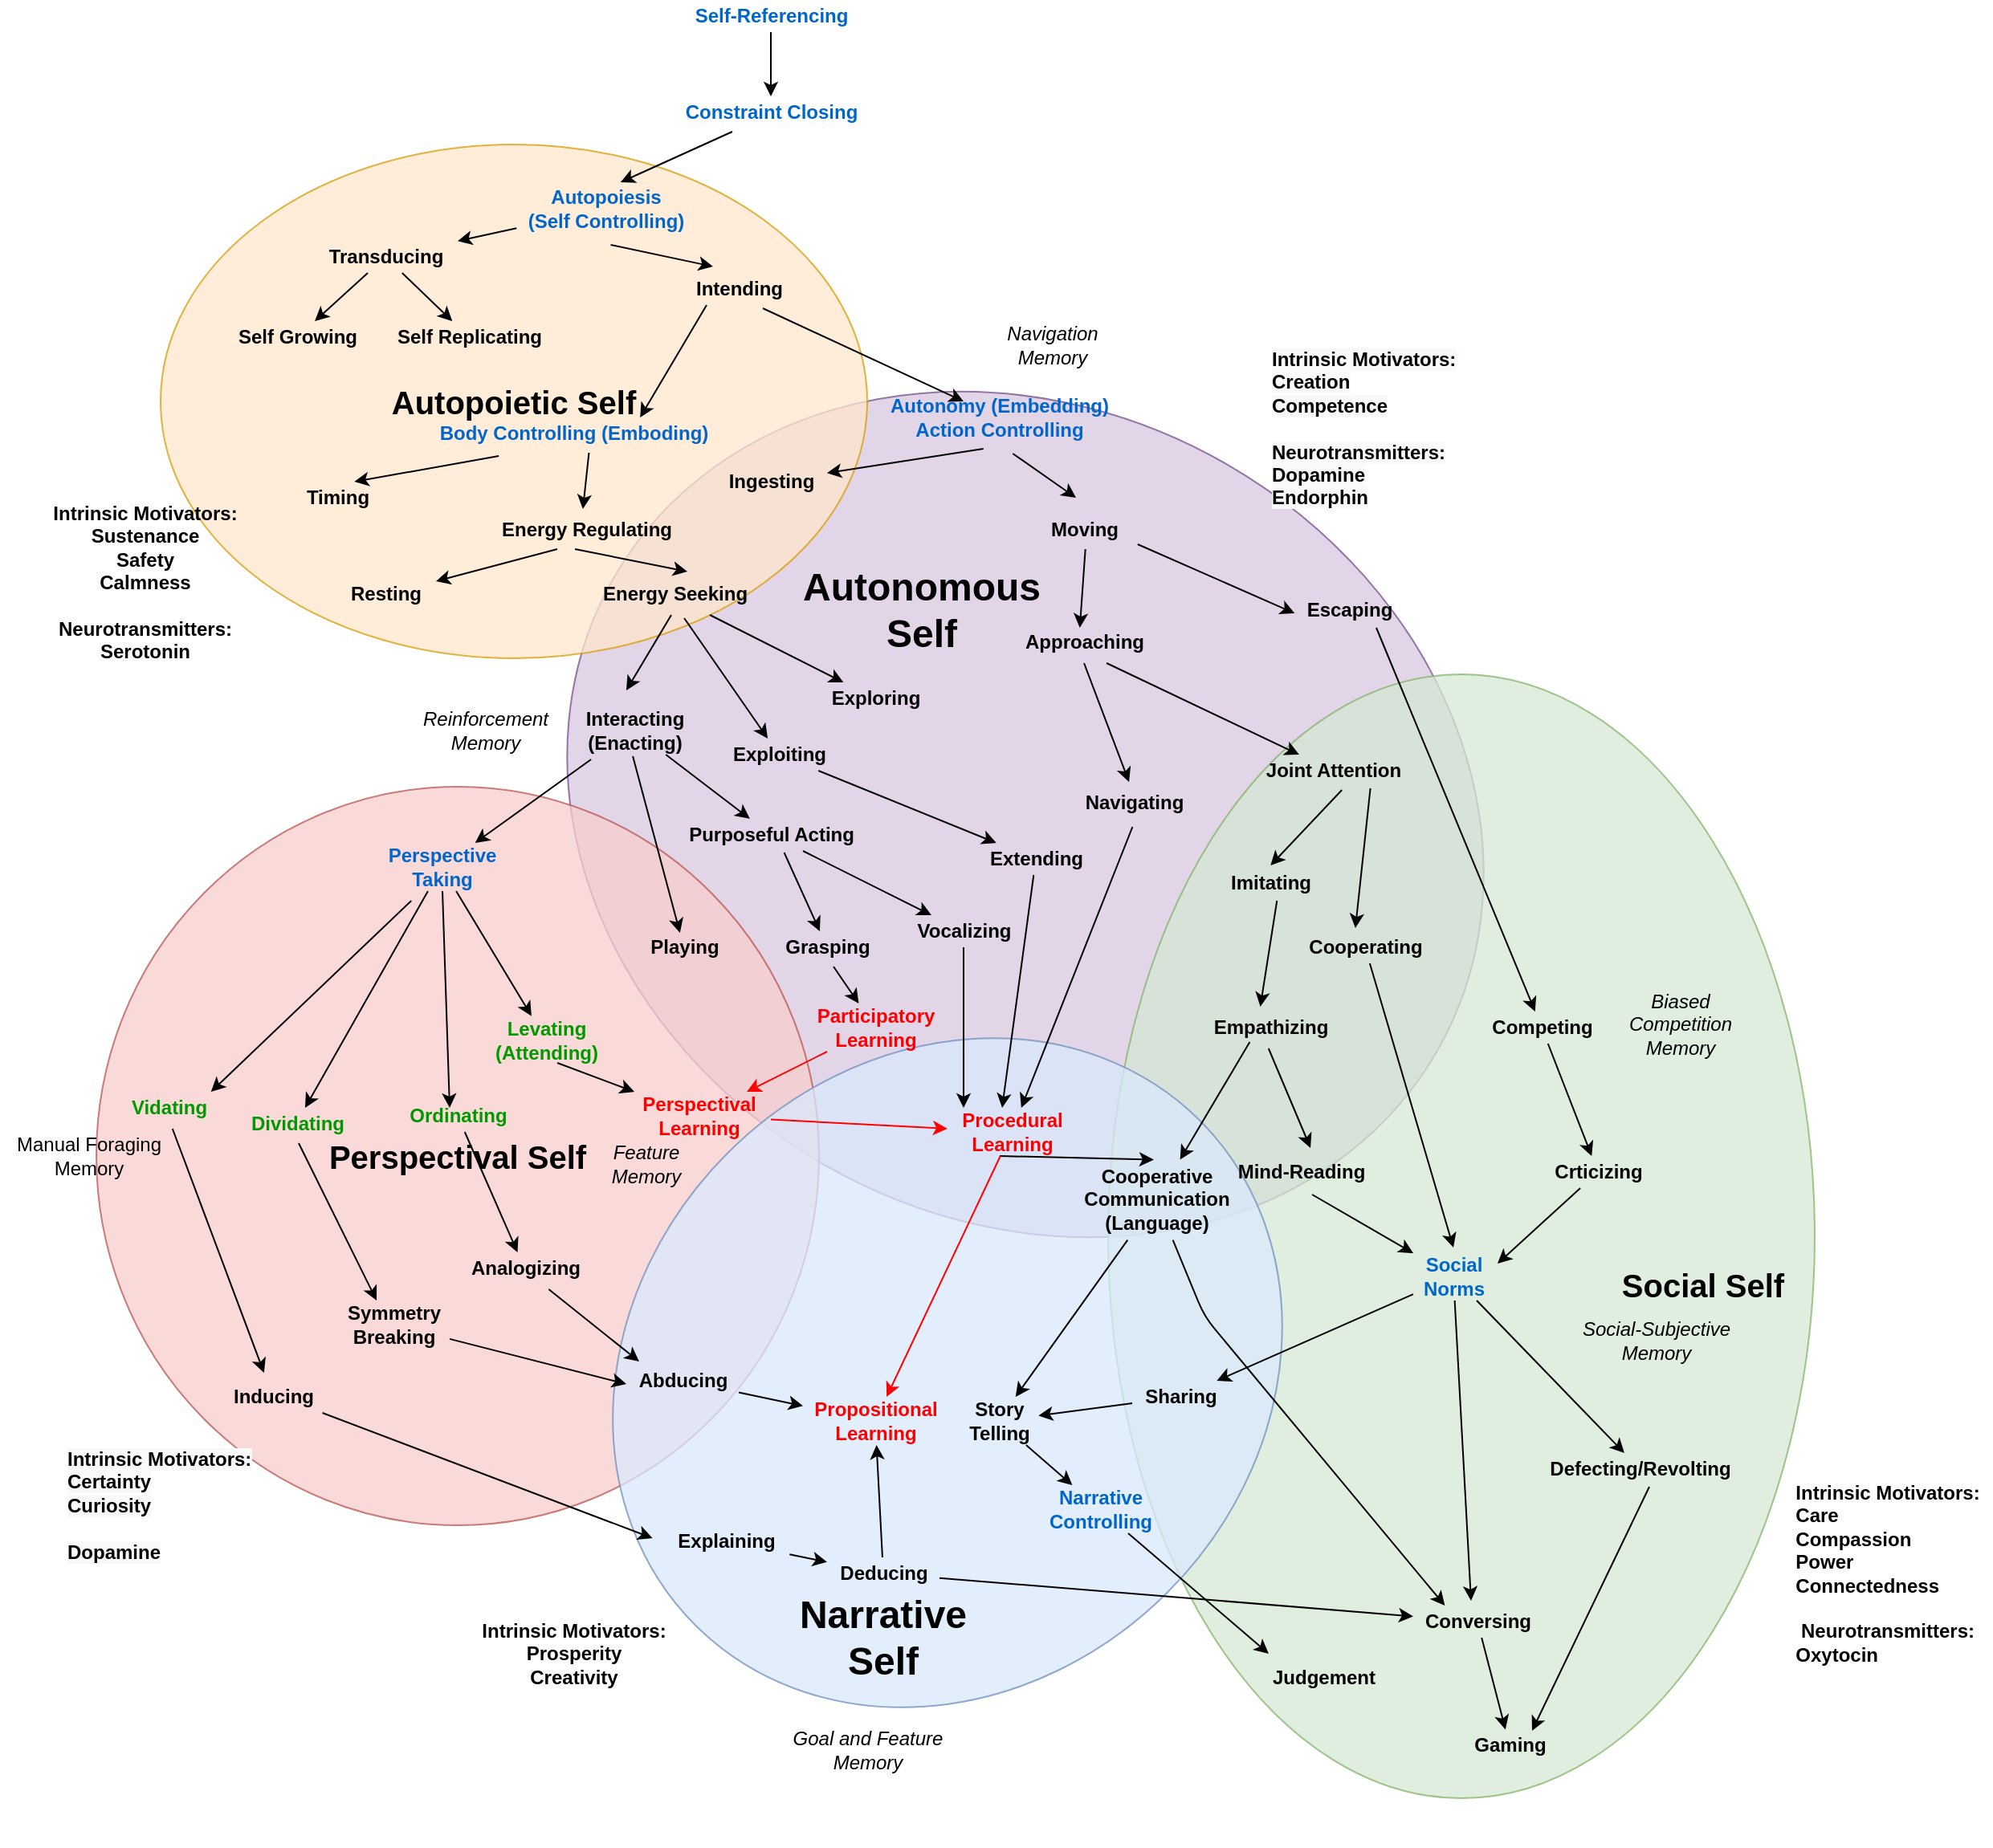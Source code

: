 <mxfile version="14.8.5" type="github">
  <diagram id="261lAa1EZaPhHnJhHldy" name="Page-1">
    <mxGraphModel dx="2273" dy="890" grid="1" gridSize="10" guides="1" tooltips="1" connect="1" arrows="1" fold="1" page="1" pageScale="1" pageWidth="850" pageHeight="1100" math="0" shadow="0">
      <root>
        <mxCell id="0" />
        <mxCell id="1" parent="0" />
        <mxCell id="-oYrf_uy26-qNpr954tw-61" value="" style="ellipse;whiteSpace=wrap;html=1;rotation=30;fillColor=#e1d5e7;strokeColor=#9673a6;" parent="1" vertex="1">
          <mxGeometry x="252.82" y="265.68" width="591.38" height="503.19" as="geometry" />
        </mxCell>
        <mxCell id="-oYrf_uy26-qNpr954tw-57" value="" style="ellipse;whiteSpace=wrap;html=1;fillColor=#d5e8d4;strokeColor=#82b366;direction=south;opacity=75;" parent="1" vertex="1">
          <mxGeometry x="600" y="430" width="440" height="700" as="geometry" />
        </mxCell>
        <mxCell id="-oYrf_uy26-qNpr954tw-51" value="&lt;b style=&quot;font-size: 20px&quot;&gt;Perspectival Self&lt;/b&gt;" style="ellipse;whiteSpace=wrap;html=1;fillColor=#f8cecc;strokeColor=#b85450;opacity=75;" parent="1" vertex="1">
          <mxGeometry x="-30" y="500" width="450" height="460" as="geometry" />
        </mxCell>
        <mxCell id="-oYrf_uy26-qNpr954tw-55" value="" style="ellipse;whiteSpace=wrap;html=1;rotation=45;fillColor=#dae8fc;strokeColor=#6c8ebf;opacity=75;" parent="1" vertex="1">
          <mxGeometry x="306.4" y="642.81" width="387.18" height="444.39" as="geometry" />
        </mxCell>
        <mxCell id="-oYrf_uy26-qNpr954tw-50" value="&lt;span style=&quot;font-size: 20px&quot;&gt;&lt;b&gt;Autopoietic Self&lt;/b&gt;&lt;/span&gt;" style="ellipse;whiteSpace=wrap;html=1;fillColor=#ffe6cc;strokeColor=#d79b00;opacity=75;" parent="1" vertex="1">
          <mxGeometry x="10" y="100" width="440" height="320" as="geometry" />
        </mxCell>
        <mxCell id="-oYrf_uy26-qNpr954tw-1" value="Constraint Closing" style="text;html=1;align=center;verticalAlign=middle;resizable=0;points=[];autosize=1;fontStyle=1;fontColor=#0066CC;" parent="1" vertex="1">
          <mxGeometry x="330" y="70" width="120" height="20" as="geometry" />
        </mxCell>
        <mxCell id="-oYrf_uy26-qNpr954tw-2" value="Autopoiesis&lt;br&gt;(Self Controlling)" style="text;html=1;align=center;verticalAlign=middle;resizable=0;points=[];autosize=1;fontStyle=1;fontColor=#0066CC;" parent="1" vertex="1">
          <mxGeometry x="231.65" y="125" width="110" height="30" as="geometry" />
        </mxCell>
        <mxCell id="-oYrf_uy26-qNpr954tw-3" value="Self Replicating" style="text;html=1;align=center;verticalAlign=middle;resizable=0;points=[];autosize=1;fontStyle=1" parent="1" vertex="1">
          <mxGeometry x="147.03" y="210" width="110" height="20" as="geometry" />
        </mxCell>
        <mxCell id="-oYrf_uy26-qNpr954tw-4" value="Self Growing" style="text;html=1;align=center;verticalAlign=middle;resizable=0;points=[];autosize=1;fontStyle=1" parent="1" vertex="1">
          <mxGeometry x="50" y="210" width="90" height="20" as="geometry" />
        </mxCell>
        <mxCell id="-oYrf_uy26-qNpr954tw-5" value="Intending" style="text;html=1;align=center;verticalAlign=middle;resizable=0;points=[];autosize=1;fontStyle=1" parent="1" vertex="1">
          <mxGeometry x="335" y="180" width="70" height="20" as="geometry" />
        </mxCell>
        <mxCell id="-oYrf_uy26-qNpr954tw-6" value="Body Controlling (Emboding)" style="text;html=1;align=center;verticalAlign=middle;resizable=0;points=[];autosize=1;fontStyle=1;fontColor=#0066CC;" parent="1" vertex="1">
          <mxGeometry x="176.65" y="270" width="180" height="20" as="geometry" />
        </mxCell>
        <mxCell id="-oYrf_uy26-qNpr954tw-7" value="Autonomy (Embedding)&lt;br&gt;Action Controlling" style="text;html=1;align=center;verticalAlign=middle;resizable=0;points=[];autosize=1;fontStyle=1;fontColor=#0066CC;" parent="1" vertex="1">
          <mxGeometry x="456.65" y="255" width="150" height="30" as="geometry" />
        </mxCell>
        <mxCell id="-oYrf_uy26-qNpr954tw-9" value="Exploiting" style="text;html=1;align=center;verticalAlign=middle;resizable=0;points=[];autosize=1;fontStyle=1" parent="1" vertex="1">
          <mxGeometry x="360.0" y="470" width="70" height="20" as="geometry" />
        </mxCell>
        <mxCell id="-oYrf_uy26-qNpr954tw-10" value="Exploring" style="text;html=1;align=center;verticalAlign=middle;resizable=0;points=[];autosize=1;fontStyle=1" parent="1" vertex="1">
          <mxGeometry x="420" y="435" width="70" height="20" as="geometry" />
        </mxCell>
        <mxCell id="-oYrf_uy26-qNpr954tw-11" value="Interacting&lt;br&gt;(Enacting)" style="text;html=1;align=center;verticalAlign=middle;resizable=0;points=[];autosize=1;fontStyle=1" parent="1" vertex="1">
          <mxGeometry x="265" y="450" width="80" height="30" as="geometry" />
        </mxCell>
        <mxCell id="-oYrf_uy26-qNpr954tw-12" value="Timing" style="text;html=1;align=center;verticalAlign=middle;resizable=0;points=[];autosize=1;fontStyle=1" parent="1" vertex="1">
          <mxGeometry x="95" y="310" width="50" height="20" as="geometry" />
        </mxCell>
        <mxCell id="-oYrf_uy26-qNpr954tw-13" value="Energy Regulating" style="text;html=1;align=center;verticalAlign=middle;resizable=0;points=[];autosize=1;fontStyle=1" parent="1" vertex="1">
          <mxGeometry x="215" y="330" width="120" height="20" as="geometry" />
        </mxCell>
        <mxCell id="-oYrf_uy26-qNpr954tw-14" value="Resting" style="text;html=1;align=center;verticalAlign=middle;resizable=0;points=[];autosize=1;fontStyle=1" parent="1" vertex="1">
          <mxGeometry x="120" y="370" width="60" height="20" as="geometry" />
        </mxCell>
        <mxCell id="-oYrf_uy26-qNpr954tw-15" value="Energy Seeking" style="text;html=1;align=center;verticalAlign=middle;resizable=0;points=[];autosize=1;fontStyle=1" parent="1" vertex="1">
          <mxGeometry x="275" y="370" width="110" height="20" as="geometry" />
        </mxCell>
        <mxCell id="-oYrf_uy26-qNpr954tw-16" value="Ingesting" style="text;html=1;align=center;verticalAlign=middle;resizable=0;points=[];autosize=1;fontStyle=1" parent="1" vertex="1">
          <mxGeometry x="355" y="300" width="70" height="20" as="geometry" />
        </mxCell>
        <mxCell id="-oYrf_uy26-qNpr954tw-17" value="Moving" style="text;html=1;align=center;verticalAlign=middle;resizable=0;points=[];autosize=1;fontStyle=1" parent="1" vertex="1">
          <mxGeometry x="555" y="330" width="60" height="20" as="geometry" />
        </mxCell>
        <mxCell id="-oYrf_uy26-qNpr954tw-18" value="Escaping" style="text;html=1;align=center;verticalAlign=middle;resizable=0;points=[];autosize=1;fontStyle=1" parent="1" vertex="1">
          <mxGeometry x="715" y="380" width="70" height="20" as="geometry" />
        </mxCell>
        <mxCell id="-oYrf_uy26-qNpr954tw-19" value="Approaching" style="text;html=1;align=center;verticalAlign=middle;resizable=0;points=[];autosize=1;fontStyle=1" parent="1" vertex="1">
          <mxGeometry x="540" y="400" width="90" height="20" as="geometry" />
        </mxCell>
        <mxCell id="-oYrf_uy26-qNpr954tw-20" value="Perspective&lt;br&gt;Taking" style="text;html=1;align=center;verticalAlign=middle;resizable=0;points=[];autosize=1;fontStyle=1;fontColor=#0066CC;" parent="1" vertex="1">
          <mxGeometry x="145" y="535" width="80" height="30" as="geometry" />
        </mxCell>
        <mxCell id="-oYrf_uy26-qNpr954tw-21" value="Purposeful Acting" style="text;html=1;align=center;verticalAlign=middle;resizable=0;points=[];autosize=1;fontStyle=1" parent="1" vertex="1">
          <mxGeometry x="330" y="520" width="120" height="20" as="geometry" />
        </mxCell>
        <mxCell id="-oYrf_uy26-qNpr954tw-33" value="Levating&lt;br&gt;(Attending)" style="text;html=1;align=center;verticalAlign=middle;resizable=0;points=[];autosize=1;fontStyle=1;fontColor=#009900;" parent="1" vertex="1">
          <mxGeometry x="210" y="642.81" width="80" height="30" as="geometry" />
        </mxCell>
        <mxCell id="-oYrf_uy26-qNpr954tw-34" value="Vidating" style="text;html=1;align=center;verticalAlign=middle;resizable=0;points=[];autosize=1;fontStyle=1;fontColor=#009900;" parent="1" vertex="1">
          <mxGeometry x="-15" y="690" width="60" height="20" as="geometry" />
        </mxCell>
        <mxCell id="-oYrf_uy26-qNpr954tw-35" value="Symmetry&lt;br&gt;Breaking" style="text;html=1;align=center;verticalAlign=middle;resizable=0;points=[];autosize=1;fontStyle=1" parent="1" vertex="1">
          <mxGeometry x="120" y="820" width="70" height="30" as="geometry" />
        </mxCell>
        <mxCell id="-oYrf_uy26-qNpr954tw-36" value="Ordinating" style="text;html=1;align=center;verticalAlign=middle;resizable=0;points=[];autosize=1;fontStyle=1;fontColor=#009900;" parent="1" vertex="1">
          <mxGeometry x="155" y="695" width="80" height="20" as="geometry" />
        </mxCell>
        <mxCell id="-oYrf_uy26-qNpr954tw-37" value="Procedural&lt;br&gt;Learning" style="text;html=1;align=center;verticalAlign=middle;resizable=0;points=[];autosize=1;fontStyle=1;fontColor=#FF0000;" parent="1" vertex="1">
          <mxGeometry x="500" y="700" width="80" height="30" as="geometry" />
        </mxCell>
        <mxCell id="-oYrf_uy26-qNpr954tw-38" value="Propositional&lt;br&gt;Learning" style="text;html=1;align=center;verticalAlign=middle;resizable=0;points=[];autosize=1;fontStyle=1;fontColor=#FF0000;" parent="1" vertex="1">
          <mxGeometry x="410" y="880" width="90" height="30" as="geometry" />
        </mxCell>
        <mxCell id="-oYrf_uy26-qNpr954tw-39" value="Playing" style="text;html=1;align=center;verticalAlign=middle;resizable=0;points=[];autosize=1;fontStyle=1" parent="1" vertex="1">
          <mxGeometry x="306.4" y="590" width="60" height="20" as="geometry" />
        </mxCell>
        <mxCell id="-oYrf_uy26-qNpr954tw-40" value="Participatory&lt;br&gt;Learning" style="text;html=1;align=center;verticalAlign=middle;resizable=0;points=[];autosize=1;fontStyle=1;fontColor=#FF0000;" parent="1" vertex="1">
          <mxGeometry x="410" y="635" width="90" height="30" as="geometry" />
        </mxCell>
        <mxCell id="-oYrf_uy26-qNpr954tw-41" value="Sharing" style="text;html=1;align=center;verticalAlign=middle;resizable=0;points=[];autosize=1;fontStyle=1" parent="1" vertex="1">
          <mxGeometry x="615" y="870" width="60" height="20" as="geometry" />
        </mxCell>
        <mxCell id="-oYrf_uy26-qNpr954tw-42" value="Joint Attention" style="text;html=1;align=center;verticalAlign=middle;resizable=0;points=[];autosize=1;fontStyle=1" parent="1" vertex="1">
          <mxGeometry x="690" y="480" width="100" height="20" as="geometry" />
        </mxCell>
        <mxCell id="-oYrf_uy26-qNpr954tw-43" value="Social&lt;br&gt;Norms" style="text;html=1;align=center;verticalAlign=middle;resizable=0;points=[];autosize=1;fontStyle=1;fontColor=#0066CC;" parent="1" vertex="1">
          <mxGeometry x="790" y="790" width="50" height="30" as="geometry" />
        </mxCell>
        <mxCell id="-oYrf_uy26-qNpr954tw-44" value="Imitating" style="text;html=1;align=center;verticalAlign=middle;resizable=0;points=[];autosize=1;fontStyle=1" parent="1" vertex="1">
          <mxGeometry x="666.15" y="550" width="70" height="20" as="geometry" />
        </mxCell>
        <mxCell id="-oYrf_uy26-qNpr954tw-45" value="Cooperative&lt;br&gt;Communication&lt;br&gt;(Language)" style="text;html=1;align=center;verticalAlign=middle;resizable=0;points=[];autosize=1;fontStyle=1" parent="1" vertex="1">
          <mxGeometry x="575" y="732.28" width="110" height="50" as="geometry" />
        </mxCell>
        <mxCell id="-oYrf_uy26-qNpr954tw-46" value="Mind-Reading" style="text;html=1;align=center;verticalAlign=middle;resizable=0;points=[];autosize=1;fontStyle=1" parent="1" vertex="1">
          <mxGeometry x="675" y="730" width="90" height="20" as="geometry" />
        </mxCell>
        <mxCell id="-oYrf_uy26-qNpr954tw-47" value="Navigating" style="text;html=1;align=center;verticalAlign=middle;resizable=0;points=[];autosize=1;fontStyle=1" parent="1" vertex="1">
          <mxGeometry x="576.15" y="500" width="80" height="20" as="geometry" />
        </mxCell>
        <mxCell id="-oYrf_uy26-qNpr954tw-48" value="Grasping" style="text;html=1;align=center;verticalAlign=middle;resizable=0;points=[];autosize=1;fontStyle=1" parent="1" vertex="1">
          <mxGeometry x="390" y="590" width="70" height="20" as="geometry" />
        </mxCell>
        <mxCell id="-oYrf_uy26-qNpr954tw-49" value="&lt;b&gt;Vocalizing&lt;/b&gt;" style="text;html=1;align=center;verticalAlign=middle;resizable=0;points=[];autosize=1;" parent="1" vertex="1">
          <mxGeometry x="475" y="580" width="70" height="20" as="geometry" />
        </mxCell>
        <mxCell id="-oYrf_uy26-qNpr954tw-56" value="&lt;b&gt;Empathizing&lt;/b&gt;" style="text;html=1;align=center;verticalAlign=middle;resizable=0;points=[];autosize=1;" parent="1" vertex="1">
          <mxGeometry x="656.15" y="640" width="90" height="20" as="geometry" />
        </mxCell>
        <mxCell id="-oYrf_uy26-qNpr954tw-65" value="&lt;font style=&quot;font-size: 20px&quot;&gt;&lt;b&gt;Social Self&lt;br&gt;&lt;/b&gt;&lt;/font&gt;" style="text;html=1;align=center;verticalAlign=middle;resizable=0;points=[];autosize=1;" parent="1" vertex="1">
          <mxGeometry x="910.0" y="800" width="120" height="20" as="geometry" />
        </mxCell>
        <mxCell id="-oYrf_uy26-qNpr954tw-69" value="" style="endArrow=none;html=1;exitX=0.589;exitY=-0.05;exitDx=0;exitDy=0;exitPerimeter=0;endFill=0;startArrow=classic;startFill=1;entryX=0.3;entryY=1.1;entryDx=0;entryDy=0;entryPerimeter=0;" parent="1" source="-oYrf_uy26-qNpr954tw-2" target="-oYrf_uy26-qNpr954tw-1" edge="1">
          <mxGeometry width="50" height="50" relative="1" as="geometry">
            <mxPoint x="320" y="120" as="sourcePoint" />
            <mxPoint x="370" y="70" as="targetPoint" />
          </mxGeometry>
        </mxCell>
        <mxCell id="-oYrf_uy26-qNpr954tw-72" value="" style="endArrow=none;html=1;entryX=0.533;entryY=1.25;entryDx=0;entryDy=0;entryPerimeter=0;exitX=0.271;exitY=-0.2;exitDx=0;exitDy=0;exitPerimeter=0;startArrow=classic;startFill=1;" parent="1" source="-oYrf_uy26-qNpr954tw-5" target="-oYrf_uy26-qNpr954tw-2" edge="1">
          <mxGeometry width="50" height="50" relative="1" as="geometry">
            <mxPoint x="360" y="170" as="sourcePoint" />
            <mxPoint x="430" y="130" as="targetPoint" />
          </mxGeometry>
        </mxCell>
        <mxCell id="-oYrf_uy26-qNpr954tw-74" value="" style="endArrow=none;html=1;exitX=0.733;exitY=0;exitDx=0;exitDy=0;exitPerimeter=0;startArrow=classic;startFill=1;" parent="1" source="-oYrf_uy26-qNpr954tw-6" edge="1">
          <mxGeometry width="50" height="50" relative="1" as="geometry">
            <mxPoint x="300" y="250" as="sourcePoint" />
            <mxPoint x="350" y="200" as="targetPoint" />
          </mxGeometry>
        </mxCell>
        <mxCell id="-oYrf_uy26-qNpr954tw-76" value="" style="endArrow=classic;html=1;exitX=0.714;exitY=1.1;exitDx=0;exitDy=0;exitPerimeter=0;startArrow=none;startFill=0;endFill=1;" parent="1" source="-oYrf_uy26-qNpr954tw-5" edge="1">
          <mxGeometry width="50" height="50" relative="1" as="geometry">
            <mxPoint x="460" y="200" as="sourcePoint" />
            <mxPoint x="510" y="260" as="targetPoint" />
          </mxGeometry>
        </mxCell>
        <mxCell id="-oYrf_uy26-qNpr954tw-78" value="" style="endArrow=none;html=1;exitX=0.714;exitY=0;exitDx=0;exitDy=0;exitPerimeter=0;entryX=0.244;entryY=1.2;entryDx=0;entryDy=0;entryPerimeter=0;startArrow=classic;startFill=1;" parent="1" source="-oYrf_uy26-qNpr954tw-12" target="-oYrf_uy26-qNpr954tw-6" edge="1">
          <mxGeometry width="50" height="50" relative="1" as="geometry">
            <mxPoint x="160" y="340" as="sourcePoint" />
            <mxPoint x="210" y="290" as="targetPoint" />
          </mxGeometry>
        </mxCell>
        <mxCell id="-oYrf_uy26-qNpr954tw-80" value="" style="endArrow=none;html=1;entryX=0.556;entryY=1.1;entryDx=0;entryDy=0;entryPerimeter=0;exitX=0.483;exitY=-0.15;exitDx=0;exitDy=0;exitPerimeter=0;startArrow=classic;startFill=1;" parent="1" source="-oYrf_uy26-qNpr954tw-13" target="-oYrf_uy26-qNpr954tw-6" edge="1">
          <mxGeometry width="50" height="50" relative="1" as="geometry">
            <mxPoint x="320" y="310" as="sourcePoint" />
            <mxPoint x="370" y="260" as="targetPoint" />
          </mxGeometry>
        </mxCell>
        <mxCell id="-oYrf_uy26-qNpr954tw-81" value="" style="endArrow=none;html=1;exitX=1.025;exitY=0.1;exitDx=0;exitDy=0;exitPerimeter=0;entryX=0.35;entryY=1.1;entryDx=0;entryDy=0;entryPerimeter=0;startArrow=classic;startFill=1;" parent="1" source="-oYrf_uy26-qNpr954tw-14" target="-oYrf_uy26-qNpr954tw-13" edge="1">
          <mxGeometry width="50" height="50" relative="1" as="geometry">
            <mxPoint x="190" y="400" as="sourcePoint" />
            <mxPoint x="240" y="350" as="targetPoint" />
          </mxGeometry>
        </mxCell>
        <mxCell id="-oYrf_uy26-qNpr954tw-82" value="" style="endArrow=none;html=1;entryX=0.442;entryY=1.1;entryDx=0;entryDy=0;entryPerimeter=0;exitX=0.573;exitY=-0.2;exitDx=0;exitDy=0;exitPerimeter=0;startArrow=classic;startFill=1;" parent="1" source="-oYrf_uy26-qNpr954tw-15" target="-oYrf_uy26-qNpr954tw-13" edge="1">
          <mxGeometry width="50" height="50" relative="1" as="geometry">
            <mxPoint x="350" y="340" as="sourcePoint" />
            <mxPoint x="400" y="290" as="targetPoint" />
          </mxGeometry>
        </mxCell>
        <mxCell id="-oYrf_uy26-qNpr954tw-84" value="" style="endArrow=none;html=1;entryX=0.438;entryY=1.15;entryDx=0;entryDy=0;entryPerimeter=0;startArrow=classic;startFill=1;" parent="1" source="-oYrf_uy26-qNpr954tw-16" target="-oYrf_uy26-qNpr954tw-7" edge="1">
          <mxGeometry width="50" height="50" relative="1" as="geometry">
            <mxPoint x="500" y="360" as="sourcePoint" />
            <mxPoint x="550" y="310" as="targetPoint" />
          </mxGeometry>
        </mxCell>
        <mxCell id="-oYrf_uy26-qNpr954tw-85" value="" style="endArrow=none;html=1;entryX=0.56;entryY=1.25;entryDx=0;entryDy=0;entryPerimeter=0;startArrow=classic;startFill=1;" parent="1" target="-oYrf_uy26-qNpr954tw-7" edge="1">
          <mxGeometry width="50" height="50" relative="1" as="geometry">
            <mxPoint x="580" y="320" as="sourcePoint" />
            <mxPoint x="540" y="330" as="targetPoint" />
          </mxGeometry>
        </mxCell>
        <mxCell id="-oYrf_uy26-qNpr954tw-86" value="" style="endArrow=none;html=1;entryX=0.514;entryY=1.1;entryDx=0;entryDy=0;entryPerimeter=0;exitX=0.471;exitY=0.05;exitDx=0;exitDy=0;exitPerimeter=0;startArrow=classic;startFill=1;" parent="1" source="-oYrf_uy26-qNpr954tw-19" target="-oYrf_uy26-qNpr954tw-17" edge="1">
          <mxGeometry width="50" height="50" relative="1" as="geometry">
            <mxPoint x="560" y="400" as="sourcePoint" />
            <mxPoint x="610" y="350" as="targetPoint" />
          </mxGeometry>
        </mxCell>
        <mxCell id="-oYrf_uy26-qNpr954tw-88" value="" style="endArrow=none;html=1;entryX=0.656;entryY=1.15;entryDx=0;entryDy=0;entryPerimeter=0;endFill=0;startArrow=classic;startFill=1;" parent="1" source="-oYrf_uy26-qNpr954tw-42" target="-oYrf_uy26-qNpr954tw-19" edge="1">
          <mxGeometry width="50" height="50" relative="1" as="geometry">
            <mxPoint x="720" y="450" as="sourcePoint" />
            <mxPoint x="710" y="290" as="targetPoint" />
          </mxGeometry>
        </mxCell>
        <mxCell id="-oYrf_uy26-qNpr954tw-90" value="" style="endArrow=classic;html=1;exitX=1.057;exitY=0.95;exitDx=0;exitDy=0;exitPerimeter=0;entryX=0.017;entryY=0.6;entryDx=0;entryDy=0;entryPerimeter=0;startArrow=none;startFill=0;endFill=1;" parent="1" source="-oYrf_uy26-qNpr954tw-17" target="-oYrf_uy26-qNpr954tw-18" edge="1">
          <mxGeometry width="50" height="50" relative="1" as="geometry">
            <mxPoint x="640" y="170" as="sourcePoint" />
            <mxPoint x="690" y="330" as="targetPoint" />
          </mxGeometry>
        </mxCell>
        <mxCell id="-oYrf_uy26-qNpr954tw-92" value="" style="endArrow=classic;html=1;exitX=0.556;exitY=1.1;exitDx=0;exitDy=0;exitPerimeter=0;entryX=0.5;entryY=-0.05;entryDx=0;entryDy=0;entryPerimeter=0;startArrow=none;startFill=0;endFill=1;" parent="1" source="-oYrf_uy26-qNpr954tw-42" target="-oYrf_uy26-qNpr954tw-44" edge="1">
          <mxGeometry width="50" height="50" relative="1" as="geometry">
            <mxPoint x="960" y="580" as="sourcePoint" />
            <mxPoint x="1010" y="530" as="targetPoint" />
          </mxGeometry>
        </mxCell>
        <mxCell id="-oYrf_uy26-qNpr954tw-96" value="" style="endArrow=none;html=1;exitX=0.429;exitY=-0.15;exitDx=0;exitDy=0;exitPerimeter=0;entryX=0.557;entryY=1.05;entryDx=0;entryDy=0;entryPerimeter=0;startArrow=classic;startFill=1;" parent="1" source="-oYrf_uy26-qNpr954tw-56" target="-oYrf_uy26-qNpr954tw-44" edge="1">
          <mxGeometry width="50" height="50" relative="1" as="geometry">
            <mxPoint x="690" y="550" as="sourcePoint" />
            <mxPoint x="740" y="500" as="targetPoint" />
          </mxGeometry>
        </mxCell>
        <mxCell id="-oYrf_uy26-qNpr954tw-99" value="" style="endArrow=none;html=1;entryX=0.482;entryY=1.15;entryDx=0;entryDy=0;entryPerimeter=0;startArrow=classic;startFill=1;" parent="1" target="-oYrf_uy26-qNpr954tw-15" edge="1">
          <mxGeometry width="50" height="50" relative="1" as="geometry">
            <mxPoint x="300" y="440" as="sourcePoint" />
            <mxPoint x="350" y="390" as="targetPoint" />
          </mxGeometry>
        </mxCell>
        <mxCell id="-oYrf_uy26-qNpr954tw-101" value="" style="endArrow=classic;html=1;exitX=0.555;exitY=1.25;exitDx=0;exitDy=0;exitPerimeter=0;startArrow=none;startFill=0;endFill=1;" parent="1" source="-oYrf_uy26-qNpr954tw-15" target="-oYrf_uy26-qNpr954tw-9" edge="1">
          <mxGeometry width="50" height="50" relative="1" as="geometry">
            <mxPoint x="350" y="430" as="sourcePoint" />
            <mxPoint x="390" y="460" as="targetPoint" />
          </mxGeometry>
        </mxCell>
        <mxCell id="-oYrf_uy26-qNpr954tw-102" value="" style="endArrow=classic;html=1;exitX=0.7;exitY=1.15;exitDx=0;exitDy=0;exitPerimeter=0;startArrow=none;startFill=0;endFill=1;" parent="1" source="-oYrf_uy26-qNpr954tw-15" target="-oYrf_uy26-qNpr954tw-10" edge="1">
          <mxGeometry width="50" height="50" relative="1" as="geometry">
            <mxPoint x="380" y="430" as="sourcePoint" />
            <mxPoint x="430" y="380" as="targetPoint" />
          </mxGeometry>
        </mxCell>
        <mxCell id="-oYrf_uy26-qNpr954tw-103" value="" style="endArrow=none;html=1;entryX=0.163;entryY=1.1;entryDx=0;entryDy=0;entryPerimeter=0;startArrow=classic;startFill=1;" parent="1" source="-oYrf_uy26-qNpr954tw-20" target="-oYrf_uy26-qNpr954tw-11" edge="1">
          <mxGeometry width="50" height="50" relative="1" as="geometry">
            <mxPoint x="300" y="520" as="sourcePoint" />
            <mxPoint x="350" y="470" as="targetPoint" />
          </mxGeometry>
        </mxCell>
        <mxCell id="-oYrf_uy26-qNpr954tw-104" value="" style="endArrow=none;html=1;startArrow=classic;startFill=1;" parent="1" source="-oYrf_uy26-qNpr954tw-21" target="-oYrf_uy26-qNpr954tw-11" edge="1">
          <mxGeometry width="50" height="50" relative="1" as="geometry">
            <mxPoint x="310" y="640" as="sourcePoint" />
            <mxPoint x="360" y="590" as="targetPoint" />
          </mxGeometry>
        </mxCell>
        <mxCell id="-oYrf_uy26-qNpr954tw-105" value="" style="endArrow=none;html=1;entryX=0.569;entryY=1.05;entryDx=0;entryDy=0;entryPerimeter=0;startArrow=classic;startFill=1;" parent="1" source="-oYrf_uy26-qNpr954tw-48" target="-oYrf_uy26-qNpr954tw-21" edge="1">
          <mxGeometry width="50" height="50" relative="1" as="geometry">
            <mxPoint x="446.18" y="610" as="sourcePoint" />
            <mxPoint x="496.18" y="560" as="targetPoint" />
          </mxGeometry>
        </mxCell>
        <mxCell id="-oYrf_uy26-qNpr954tw-106" value="" style="endArrow=none;html=1;startArrow=classic;startFill=1;" parent="1" source="-oYrf_uy26-qNpr954tw-49" target="-oYrf_uy26-qNpr954tw-21" edge="1">
          <mxGeometry width="50" height="50" relative="1" as="geometry">
            <mxPoint x="500" y="640" as="sourcePoint" />
            <mxPoint x="550" y="590" as="targetPoint" />
          </mxGeometry>
        </mxCell>
        <mxCell id="-oYrf_uy26-qNpr954tw-107" value="" style="endArrow=none;html=1;entryX=0.5;entryY=1.15;entryDx=0;entryDy=0;entryPerimeter=0;exitX=0.461;exitY=-0.15;exitDx=0;exitDy=0;exitPerimeter=0;endFill=0;startArrow=classic;startFill=1;" parent="1" source="-oYrf_uy26-qNpr954tw-47" target="-oYrf_uy26-qNpr954tw-19" edge="1">
          <mxGeometry width="50" height="50" relative="1" as="geometry">
            <mxPoint x="660" y="560" as="sourcePoint" />
            <mxPoint x="640" y="470" as="targetPoint" />
          </mxGeometry>
        </mxCell>
        <mxCell id="-oYrf_uy26-qNpr954tw-108" value="" style="endArrow=none;html=1;entryX=0.488;entryY=1.25;entryDx=0;entryDy=0;entryPerimeter=0;startArrow=classic;startFill=1;" parent="1" source="-oYrf_uy26-qNpr954tw-37" target="-oYrf_uy26-qNpr954tw-47" edge="1">
          <mxGeometry width="50" height="50" relative="1" as="geometry">
            <mxPoint x="730" y="720" as="sourcePoint" />
            <mxPoint x="635" y="580" as="targetPoint" />
          </mxGeometry>
        </mxCell>
        <mxCell id="-oYrf_uy26-qNpr954tw-112" value="" style="endArrow=none;html=1;exitX=0.486;exitY=0;exitDx=0;exitDy=0;exitPerimeter=0;startArrow=classic;startFill=1;entryX=0.406;entryY=1;entryDx=0;entryDy=0;entryPerimeter=0;" parent="1" source="-oYrf_uy26-qNpr954tw-45" target="-oYrf_uy26-qNpr954tw-37" edge="1">
          <mxGeometry width="50" height="50" relative="1" as="geometry">
            <mxPoint x="730" y="720" as="sourcePoint" />
            <mxPoint x="608" y="640" as="targetPoint" />
          </mxGeometry>
        </mxCell>
        <mxCell id="-oYrf_uy26-qNpr954tw-113" value="" style="endArrow=none;html=1;entryX=0.557;entryY=1.1;entryDx=0;entryDy=0;entryPerimeter=0;startArrow=classic;startFill=1;" parent="1" source="-oYrf_uy26-qNpr954tw-40" target="-oYrf_uy26-qNpr954tw-48" edge="1">
          <mxGeometry width="50" height="50" relative="1" as="geometry">
            <mxPoint x="460" y="680" as="sourcePoint" />
            <mxPoint x="465" y="630" as="targetPoint" />
          </mxGeometry>
        </mxCell>
        <mxCell id="-oYrf_uy26-qNpr954tw-114" value="" style="endArrow=none;html=1;entryX=0.488;entryY=1.033;entryDx=0;entryDy=0;entryPerimeter=0;startArrow=classic;startFill=1;exitX=0.45;exitY=0.05;exitDx=0;exitDy=0;exitPerimeter=0;" parent="1" source="-oYrf_uy26-qNpr954tw-39" target="-oYrf_uy26-qNpr954tw-11" edge="1">
          <mxGeometry width="50" height="50" relative="1" as="geometry">
            <mxPoint x="360" y="640" as="sourcePoint" />
            <mxPoint x="480" y="560" as="targetPoint" />
          </mxGeometry>
        </mxCell>
        <mxCell id="-oYrf_uy26-qNpr954tw-116" value="Conversing" style="text;html=1;align=center;verticalAlign=middle;resizable=0;points=[];autosize=1;fontStyle=1" parent="1" vertex="1">
          <mxGeometry x="790" y="1010" width="80" height="20" as="geometry" />
        </mxCell>
        <mxCell id="-oYrf_uy26-qNpr954tw-117" value="" style="endArrow=none;html=1;entryX=0.486;entryY=1.15;entryDx=0;entryDy=0;entryPerimeter=0;exitX=0.567;exitY=-0.25;exitDx=0;exitDy=0;exitPerimeter=0;endFill=0;startArrow=classic;startFill=1;" parent="1" source="-oYrf_uy26-qNpr954tw-46" target="-oYrf_uy26-qNpr954tw-56" edge="1">
          <mxGeometry width="50" height="50" relative="1" as="geometry">
            <mxPoint x="750" y="720" as="sourcePoint" />
            <mxPoint x="770" y="620" as="targetPoint" />
          </mxGeometry>
        </mxCell>
        <mxCell id="-oYrf_uy26-qNpr954tw-118" value="" style="endArrow=none;html=1;entryX=0.578;entryY=1.2;entryDx=0;entryDy=0;entryPerimeter=0;endFill=0;startArrow=classic;startFill=1;" parent="1" source="-oYrf_uy26-qNpr954tw-43" target="-oYrf_uy26-qNpr954tw-46" edge="1">
          <mxGeometry width="50" height="50" relative="1" as="geometry">
            <mxPoint x="760" y="800" as="sourcePoint" />
            <mxPoint x="810" y="750" as="targetPoint" />
          </mxGeometry>
        </mxCell>
        <mxCell id="-oYrf_uy26-qNpr954tw-119" value="" style="endArrow=none;html=1;exitX=0.45;exitY=-0.15;exitDx=0;exitDy=0;exitPerimeter=0;endFill=0;startArrow=classic;startFill=1;" parent="1" source="-oYrf_uy26-qNpr954tw-116" target="-oYrf_uy26-qNpr954tw-43" edge="1">
          <mxGeometry width="50" height="50" relative="1" as="geometry">
            <mxPoint x="630" y="910" as="sourcePoint" />
            <mxPoint x="720" y="825" as="targetPoint" />
          </mxGeometry>
        </mxCell>
        <mxCell id="-oYrf_uy26-qNpr954tw-123" value="" style="endArrow=none;html=1;entryX=0.264;entryY=1.2;entryDx=0;entryDy=0;entryPerimeter=0;exitX=0.94;exitY=0;exitDx=0;exitDy=0;exitPerimeter=0;startArrow=classic;startFill=1;" parent="1" source="-oYrf_uy26-qNpr954tw-34" target="-oYrf_uy26-qNpr954tw-20" edge="1">
          <mxGeometry width="50" height="50" relative="1" as="geometry">
            <mxPoint x="140" y="610" as="sourcePoint" />
            <mxPoint x="250" y="570" as="targetPoint" />
          </mxGeometry>
        </mxCell>
        <mxCell id="-oYrf_uy26-qNpr954tw-125" value="" style="endArrow=none;html=1;startArrow=classic;startFill=1;exitX=0.571;exitY=0;exitDx=0;exitDy=0;exitPerimeter=0;" parent="1" source="-oYrf_uy26-qNpr954tw-132" target="-oYrf_uy26-qNpr954tw-20" edge="1">
          <mxGeometry width="50" height="50" relative="1" as="geometry">
            <mxPoint x="130.57" y="680" as="sourcePoint" />
            <mxPoint x="250" y="580" as="targetPoint" />
          </mxGeometry>
        </mxCell>
        <mxCell id="-oYrf_uy26-qNpr954tw-126" value="" style="endArrow=none;html=1;startArrow=classic;startFill=1;" parent="1" target="-oYrf_uy26-qNpr954tw-20" edge="1">
          <mxGeometry width="50" height="50" relative="1" as="geometry">
            <mxPoint x="190" y="700" as="sourcePoint" />
            <mxPoint x="290" y="560" as="targetPoint" />
            <Array as="points" />
          </mxGeometry>
        </mxCell>
        <mxCell id="-oYrf_uy26-qNpr954tw-132" value="Dividating" style="text;html=1;align=center;verticalAlign=middle;resizable=0;points=[];autosize=1;fontStyle=1;fontColor=#009900;" parent="1" vertex="1">
          <mxGeometry x="60" y="700" width="70" height="20" as="geometry" />
        </mxCell>
        <mxCell id="-oYrf_uy26-qNpr954tw-133" value="Analogizing" style="text;html=1;align=center;verticalAlign=middle;resizable=0;points=[];autosize=1;fontStyle=1" parent="1" vertex="1">
          <mxGeometry x="196.65" y="790" width="80" height="20" as="geometry" />
        </mxCell>
        <mxCell id="-oYrf_uy26-qNpr954tw-138" value="" style="endArrow=none;html=1;startArrow=classic;startFill=1;entryX=0.514;entryY=1.1;entryDx=0;entryDy=0;entryPerimeter=0;" parent="1" target="-oYrf_uy26-qNpr954tw-132" edge="1">
          <mxGeometry width="50" height="50" relative="1" as="geometry">
            <mxPoint x="144.5" y="820" as="sourcePoint" />
            <mxPoint x="145" y="710" as="targetPoint" />
          </mxGeometry>
        </mxCell>
        <mxCell id="-oYrf_uy26-qNpr954tw-139" value="" style="endArrow=none;html=1;startArrow=classic;startFill=1;" parent="1" source="-oYrf_uy26-qNpr954tw-133" target="-oYrf_uy26-qNpr954tw-36" edge="1">
          <mxGeometry width="50" height="50" relative="1" as="geometry">
            <mxPoint x="229" y="810" as="sourcePoint" />
            <mxPoint x="229" y="740" as="targetPoint" />
          </mxGeometry>
        </mxCell>
        <mxCell id="-oYrf_uy26-qNpr954tw-140" value="Inducing" style="text;html=1;align=center;verticalAlign=middle;resizable=0;points=[];autosize=1;fontStyle=1" parent="1" vertex="1">
          <mxGeometry x="45" y="870" width="70" height="20" as="geometry" />
        </mxCell>
        <mxCell id="-oYrf_uy26-qNpr954tw-141" value="" style="endArrow=none;html=1;entryX=0.54;entryY=1.15;entryDx=0;entryDy=0;entryPerimeter=0;exitX=0.42;exitY=-0.25;exitDx=0;exitDy=0;exitPerimeter=0;endFill=0;startArrow=classic;startFill=1;" parent="1" source="-oYrf_uy26-qNpr954tw-140" target="-oYrf_uy26-qNpr954tw-34" edge="1">
          <mxGeometry width="50" height="50" relative="1" as="geometry">
            <mxPoint x="57" y="770" as="sourcePoint" />
            <mxPoint x="80" y="690" as="targetPoint" />
          </mxGeometry>
        </mxCell>
        <mxCell id="-oYrf_uy26-qNpr954tw-142" value="Abducing" style="text;html=1;align=center;verticalAlign=middle;resizable=0;points=[];autosize=1;fontStyle=1" parent="1" vertex="1">
          <mxGeometry x="300" y="860" width="70" height="20" as="geometry" />
        </mxCell>
        <mxCell id="-oYrf_uy26-qNpr954tw-143" value="Explaining" style="text;html=1;align=center;verticalAlign=middle;resizable=0;points=[];autosize=1;fontStyle=1" parent="1" vertex="1">
          <mxGeometry x="321.65" y="960" width="80" height="20" as="geometry" />
        </mxCell>
        <mxCell id="-oYrf_uy26-qNpr954tw-144" value="" style="endArrow=none;html=1;entryX=0.688;entryY=1.15;entryDx=0;entryDy=0;entryPerimeter=0;exitX=0.114;exitY=-0.1;exitDx=0;exitDy=0;exitPerimeter=0;endFill=0;startArrow=classic;startFill=1;" parent="1" source="-oYrf_uy26-qNpr954tw-142" target="-oYrf_uy26-qNpr954tw-133" edge="1">
          <mxGeometry width="50" height="50" relative="1" as="geometry">
            <mxPoint x="370" y="860" as="sourcePoint" />
            <mxPoint x="420" y="810" as="targetPoint" />
          </mxGeometry>
        </mxCell>
        <mxCell id="-oYrf_uy26-qNpr954tw-147" value="" style="endArrow=classic;html=1;endFill=1;entryX=0;entryY=0.6;entryDx=0;entryDy=0;entryPerimeter=0;" parent="1" source="-oYrf_uy26-qNpr954tw-35" target="-oYrf_uy26-qNpr954tw-142" edge="1">
          <mxGeometry width="50" height="50" relative="1" as="geometry">
            <mxPoint x="150" y="850" as="sourcePoint" />
            <mxPoint x="270" y="870" as="targetPoint" />
          </mxGeometry>
        </mxCell>
        <mxCell id="-oYrf_uy26-qNpr954tw-148" value="" style="endArrow=classic;html=1;entryX=-0.067;entryY=0.4;entryDx=0;entryDy=0;entryPerimeter=0;exitX=0.94;exitY=1;exitDx=0;exitDy=0;exitPerimeter=0;endFill=1;" parent="1" source="-oYrf_uy26-qNpr954tw-140" target="-oYrf_uy26-qNpr954tw-143" edge="1">
          <mxGeometry width="50" height="50" relative="1" as="geometry">
            <mxPoint x="70" y="880" as="sourcePoint" />
            <mxPoint x="130" y="870" as="targetPoint" />
          </mxGeometry>
        </mxCell>
        <mxCell id="-oYrf_uy26-qNpr954tw-150" value="" style="endArrow=classic;html=1;endFill=1;" parent="1" source="-oYrf_uy26-qNpr954tw-145" target="-oYrf_uy26-qNpr954tw-116" edge="1">
          <mxGeometry width="50" height="50" relative="1" as="geometry">
            <mxPoint x="430" y="920" as="sourcePoint" />
            <mxPoint x="540" y="930" as="targetPoint" />
          </mxGeometry>
        </mxCell>
        <mxCell id="-oYrf_uy26-qNpr954tw-145" value="&lt;b&gt;Deducing&lt;br&gt;&lt;/b&gt;" style="text;html=1;align=center;verticalAlign=middle;resizable=0;points=[];autosize=1;" parent="1" vertex="1">
          <mxGeometry x="425" y="980" width="70" height="20" as="geometry" />
        </mxCell>
        <mxCell id="WnFfz9WH3Yc9ONELvpdF-1" value="" style="endArrow=classic;html=1;endFill=1;" parent="1" source="-oYrf_uy26-qNpr954tw-143" target="-oYrf_uy26-qNpr954tw-145" edge="1">
          <mxGeometry width="50" height="50" relative="1" as="geometry">
            <mxPoint x="430" y="920" as="sourcePoint" />
            <mxPoint x="595" y="920" as="targetPoint" />
          </mxGeometry>
        </mxCell>
        <mxCell id="pLKT94hkDXa1pngBb9HN-2" value="&lt;b&gt;&lt;font style=&quot;font-size: 24px&quot;&gt;Narrative Self&lt;/font&gt;&lt;/b&gt;" style="text;html=1;strokeColor=none;fillColor=none;align=center;verticalAlign=middle;whiteSpace=wrap;rounded=0;opacity=75;" parent="1" vertex="1">
          <mxGeometry x="440" y="1020" width="40" height="20" as="geometry" />
        </mxCell>
        <mxCell id="pLKT94hkDXa1pngBb9HN-5" value="&lt;b&gt;&lt;font style=&quot;font-size: 24px&quot;&gt;Autonomous Self&lt;/font&gt;&lt;/b&gt;" style="text;html=1;strokeColor=none;fillColor=none;align=center;verticalAlign=middle;whiteSpace=wrap;rounded=0;opacity=75;" parent="1" vertex="1">
          <mxGeometry x="464.49" y="380" width="40" height="20" as="geometry" />
        </mxCell>
        <mxCell id="pLKT94hkDXa1pngBb9HN-9" value="Story&lt;br&gt;Telling" style="text;html=1;align=center;verticalAlign=middle;resizable=0;points=[];autosize=1;fontStyle=1" parent="1" vertex="1">
          <mxGeometry x="506.65" y="880" width="50" height="30" as="geometry" />
        </mxCell>
        <mxCell id="pLKT94hkDXa1pngBb9HN-10" value="" style="endArrow=classic;html=1;" parent="1" source="-oYrf_uy26-qNpr954tw-41" target="pLKT94hkDXa1pngBb9HN-9" edge="1">
          <mxGeometry width="50" height="50" relative="1" as="geometry">
            <mxPoint x="393.33" y="800" as="sourcePoint" />
            <mxPoint x="443.33" y="750" as="targetPoint" />
          </mxGeometry>
        </mxCell>
        <mxCell id="mkHN4t7ccEG0YRvoCYVk-1" value="" style="endArrow=classic;html=1;exitX=0.356;exitY=0.95;exitDx=0;exitDy=0;exitPerimeter=0;" parent="1" source="-oYrf_uy26-qNpr954tw-56" target="-oYrf_uy26-qNpr954tw-45" edge="1">
          <mxGeometry width="50" height="50" relative="1" as="geometry">
            <mxPoint x="850" y="570" as="sourcePoint" />
            <mxPoint x="900" y="520" as="targetPoint" />
          </mxGeometry>
        </mxCell>
        <mxCell id="mkHN4t7ccEG0YRvoCYVk-3" value="Narrative&lt;br&gt;Controlling" style="text;html=1;align=center;verticalAlign=middle;resizable=0;points=[];autosize=1;fontStyle=1;fontColor=#0066CC;" parent="1" vertex="1">
          <mxGeometry x="555" y="935" width="80" height="30" as="geometry" />
        </mxCell>
        <mxCell id="mkHN4t7ccEG0YRvoCYVk-4" value="" style="endArrow=classic;html=1;" parent="1" source="pLKT94hkDXa1pngBb9HN-9" target="mkHN4t7ccEG0YRvoCYVk-3" edge="1">
          <mxGeometry width="50" height="50" relative="1" as="geometry">
            <mxPoint x="230" y="1090" as="sourcePoint" />
            <mxPoint x="280" y="1040" as="targetPoint" />
          </mxGeometry>
        </mxCell>
        <mxCell id="mkHN4t7ccEG0YRvoCYVk-7" value="Crticizing" style="text;html=1;align=center;verticalAlign=middle;resizable=0;points=[];autosize=1;fontStyle=1" parent="1" vertex="1">
          <mxGeometry x="870" y="730" width="70" height="20" as="geometry" />
        </mxCell>
        <mxCell id="mkHN4t7ccEG0YRvoCYVk-8" value="" style="endArrow=classic;html=1;exitX=0.743;exitY=1.05;exitDx=0;exitDy=0;exitPerimeter=0;" parent="1" source="-oYrf_uy26-qNpr954tw-18" target="voAKoRzZ0AzPfOrmRDaw-2" edge="1">
          <mxGeometry width="50" height="50" relative="1" as="geometry">
            <mxPoint x="830" y="485" as="sourcePoint" />
            <mxPoint x="980" y="510" as="targetPoint" />
          </mxGeometry>
        </mxCell>
        <mxCell id="mkHN4t7ccEG0YRvoCYVk-10" value="" style="endArrow=classic;html=1;entryX=1.05;entryY=0.233;entryDx=0;entryDy=0;entryPerimeter=0;" parent="1" source="mkHN4t7ccEG0YRvoCYVk-7" target="-oYrf_uy26-qNpr954tw-43" edge="1">
          <mxGeometry width="50" height="50" relative="1" as="geometry">
            <mxPoint x="660" y="800" as="sourcePoint" />
            <mxPoint x="710" y="750" as="targetPoint" />
          </mxGeometry>
        </mxCell>
        <mxCell id="voAKoRzZ0AzPfOrmRDaw-1" value="Cooperating" style="text;html=1;align=center;verticalAlign=middle;resizable=0;points=[];autosize=1;fontStyle=1" parent="1" vertex="1">
          <mxGeometry x="715" y="590" width="90" height="20" as="geometry" />
        </mxCell>
        <mxCell id="voAKoRzZ0AzPfOrmRDaw-2" value="Competing" style="text;html=1;align=center;verticalAlign=middle;resizable=0;points=[];autosize=1;fontStyle=1" parent="1" vertex="1">
          <mxGeometry x="830" y="640" width="80" height="20" as="geometry" />
        </mxCell>
        <mxCell id="voAKoRzZ0AzPfOrmRDaw-3" value="" style="endArrow=classic;html=1;entryX=0.433;entryY=-0.1;entryDx=0;entryDy=0;entryPerimeter=0;exitX=0.733;exitY=1.05;exitDx=0;exitDy=0;exitPerimeter=0;" parent="1" source="-oYrf_uy26-qNpr954tw-42" target="voAKoRzZ0AzPfOrmRDaw-1" edge="1">
          <mxGeometry width="50" height="50" relative="1" as="geometry">
            <mxPoint x="710" y="460" as="sourcePoint" />
            <mxPoint x="980" y="430" as="targetPoint" />
          </mxGeometry>
        </mxCell>
        <mxCell id="voAKoRzZ0AzPfOrmRDaw-4" value="" style="endArrow=classic;html=1;" parent="1" source="voAKoRzZ0AzPfOrmRDaw-2" target="mkHN4t7ccEG0YRvoCYVk-7" edge="1">
          <mxGeometry width="50" height="50" relative="1" as="geometry">
            <mxPoint x="920" y="630" as="sourcePoint" />
            <mxPoint x="970" y="580" as="targetPoint" />
          </mxGeometry>
        </mxCell>
        <mxCell id="voAKoRzZ0AzPfOrmRDaw-5" value="" style="endArrow=classic;html=1;entryX=0.5;entryY=-0.1;entryDx=0;entryDy=0;entryPerimeter=0;" parent="1" source="voAKoRzZ0AzPfOrmRDaw-1" target="-oYrf_uy26-qNpr954tw-43" edge="1">
          <mxGeometry width="50" height="50" relative="1" as="geometry">
            <mxPoint x="800" y="740" as="sourcePoint" />
            <mxPoint x="850" y="690" as="targetPoint" />
          </mxGeometry>
        </mxCell>
        <mxCell id="voAKoRzZ0AzPfOrmRDaw-6" value="Transducing" style="text;html=1;align=center;verticalAlign=middle;resizable=0;points=[];autosize=1;fontStyle=1" parent="1" vertex="1">
          <mxGeometry x="105" y="160" width="90" height="20" as="geometry" />
        </mxCell>
        <mxCell id="voAKoRzZ0AzPfOrmRDaw-7" value="" style="endArrow=none;html=1;startArrow=classic;startFill=1;" parent="1" source="voAKoRzZ0AzPfOrmRDaw-6" target="-oYrf_uy26-qNpr954tw-2" edge="1">
          <mxGeometry width="50" height="50" relative="1" as="geometry">
            <mxPoint x="472.79" y="119" as="sourcePoint" />
            <mxPoint x="430" y="82" as="targetPoint" />
          </mxGeometry>
        </mxCell>
        <mxCell id="t5hjgU9XGqizyoZLIoV4-2" value="" style="endArrow=classic;html=1;" parent="1" source="-oYrf_uy26-qNpr954tw-142" target="-oYrf_uy26-qNpr954tw-38" edge="1">
          <mxGeometry width="50" height="50" relative="1" as="geometry">
            <mxPoint x="140" y="1090" as="sourcePoint" />
            <mxPoint x="190" y="1040" as="targetPoint" />
          </mxGeometry>
        </mxCell>
        <mxCell id="t5hjgU9XGqizyoZLIoV4-3" value="" style="endArrow=classic;html=1;" parent="1" source="-oYrf_uy26-qNpr954tw-45" target="pLKT94hkDXa1pngBb9HN-9" edge="1">
          <mxGeometry width="50" height="50" relative="1" as="geometry">
            <mxPoint x="170" y="1070" as="sourcePoint" />
            <mxPoint x="220" y="1020" as="targetPoint" />
          </mxGeometry>
        </mxCell>
        <mxCell id="t5hjgU9XGqizyoZLIoV4-4" value="" style="endArrow=classic;html=1;entryX=0.246;entryY=0;entryDx=0;entryDy=0;entryPerimeter=0;" parent="1" source="-oYrf_uy26-qNpr954tw-45" target="-oYrf_uy26-qNpr954tw-116" edge="1">
          <mxGeometry width="50" height="50" relative="1" as="geometry">
            <mxPoint x="620" y="1060" as="sourcePoint" />
            <mxPoint x="670" y="1010" as="targetPoint" />
            <Array as="points">
              <mxPoint x="660" y="830" />
            </Array>
          </mxGeometry>
        </mxCell>
        <mxCell id="t5hjgU9XGqizyoZLIoV4-5" value="Extending" style="text;html=1;align=center;verticalAlign=middle;resizable=0;points=[];autosize=1;fontStyle=1" parent="1" vertex="1">
          <mxGeometry x="520" y="535" width="70" height="20" as="geometry" />
        </mxCell>
        <mxCell id="t5hjgU9XGqizyoZLIoV4-6" value="" style="endArrow=classic;html=1;" parent="1" source="-oYrf_uy26-qNpr954tw-9" target="t5hjgU9XGqizyoZLIoV4-5" edge="1">
          <mxGeometry width="50" height="50" relative="1" as="geometry">
            <mxPoint x="410" y="520" as="sourcePoint" />
            <mxPoint x="460" y="470" as="targetPoint" />
          </mxGeometry>
        </mxCell>
        <mxCell id="t5hjgU9XGqizyoZLIoV4-7" value="" style="endArrow=classic;html=1;entryX=0.425;entryY=0;entryDx=0;entryDy=0;entryPerimeter=0;" parent="1" source="t5hjgU9XGqizyoZLIoV4-5" target="-oYrf_uy26-qNpr954tw-37" edge="1">
          <mxGeometry width="50" height="50" relative="1" as="geometry">
            <mxPoint x="530" y="630" as="sourcePoint" />
            <mxPoint x="580" y="580" as="targetPoint" />
          </mxGeometry>
        </mxCell>
        <mxCell id="ND8EmpBQ6_sPFTKOrMPX-1" value="" style="endArrow=classic;html=1;" parent="1" source="-oYrf_uy26-qNpr954tw-145" target="-oYrf_uy26-qNpr954tw-38" edge="1">
          <mxGeometry width="50" height="50" relative="1" as="geometry">
            <mxPoint x="390.29" y="960" as="sourcePoint" />
            <mxPoint x="440.29" y="910" as="targetPoint" />
          </mxGeometry>
        </mxCell>
        <mxCell id="IyhpaAQuV-tIaRoH5VQC-1" value="&lt;b&gt;Self-Referencing&lt;/b&gt;" style="text;html=1;align=center;verticalAlign=middle;resizable=0;points=[];autosize=1;fontColor=#0066CC;" parent="1" vertex="1">
          <mxGeometry x="335" y="10" width="110" height="20" as="geometry" />
        </mxCell>
        <mxCell id="IyhpaAQuV-tIaRoH5VQC-2" value="" style="endArrow=classic;html=1;" parent="1" source="IyhpaAQuV-tIaRoH5VQC-1" target="-oYrf_uy26-qNpr954tw-1" edge="1">
          <mxGeometry width="50" height="50" relative="1" as="geometry">
            <mxPoint x="160" y="120" as="sourcePoint" />
            <mxPoint x="210" y="70" as="targetPoint" />
          </mxGeometry>
        </mxCell>
        <mxCell id="IyhpaAQuV-tIaRoH5VQC-6" value="" style="endArrow=classic;html=1;" parent="1" source="voAKoRzZ0AzPfOrmRDaw-6" target="-oYrf_uy26-qNpr954tw-3" edge="1">
          <mxGeometry width="50" height="50" relative="1" as="geometry">
            <mxPoint x="130" y="80" as="sourcePoint" />
            <mxPoint x="180" y="30" as="targetPoint" />
          </mxGeometry>
        </mxCell>
        <mxCell id="IyhpaAQuV-tIaRoH5VQC-7" value="" style="endArrow=classic;html=1;" parent="1" source="voAKoRzZ0AzPfOrmRDaw-6" target="-oYrf_uy26-qNpr954tw-4" edge="1">
          <mxGeometry width="50" height="50" relative="1" as="geometry">
            <mxPoint x="50" y="480" as="sourcePoint" />
            <mxPoint x="100" y="430" as="targetPoint" />
          </mxGeometry>
        </mxCell>
        <mxCell id="gnsAFXxWOqc1eTm4LJo9-2" value="" style="endArrow=classic;html=1;" parent="1" source="-oYrf_uy26-qNpr954tw-43" target="-oYrf_uy26-qNpr954tw-41" edge="1">
          <mxGeometry width="50" height="50" relative="1" as="geometry">
            <mxPoint x="700" y="1025" as="sourcePoint" />
            <mxPoint x="680" y="1035" as="targetPoint" />
          </mxGeometry>
        </mxCell>
        <mxCell id="gnsAFXxWOqc1eTm4LJo9-3" value="Perspectival&lt;br&gt;Learning" style="text;html=1;align=center;verticalAlign=middle;resizable=0;points=[];autosize=1;fontStyle=1;fontColor=#FF0000;" parent="1" vertex="1">
          <mxGeometry x="300" y="690" width="90" height="30" as="geometry" />
        </mxCell>
        <mxCell id="gnsAFXxWOqc1eTm4LJo9-6" value="" style="endArrow=classic;html=1;entryX=0.125;entryY=0;entryDx=0;entryDy=0;entryPerimeter=0;" parent="1" source="-oYrf_uy26-qNpr954tw-49" target="-oYrf_uy26-qNpr954tw-37" edge="1">
          <mxGeometry width="50" height="50" relative="1" as="geometry">
            <mxPoint x="40" y="980" as="sourcePoint" />
            <mxPoint x="90" y="930" as="targetPoint" />
          </mxGeometry>
        </mxCell>
        <mxCell id="gnsAFXxWOqc1eTm4LJo9-7" value="" style="endArrow=classic;html=1;strokeColor=#FF0000;" parent="1" source="-oYrf_uy26-qNpr954tw-40" target="gnsAFXxWOqc1eTm4LJo9-3" edge="1">
          <mxGeometry width="50" height="50" relative="1" as="geometry">
            <mxPoint x="10" y="940" as="sourcePoint" />
            <mxPoint x="60" y="890" as="targetPoint" />
          </mxGeometry>
        </mxCell>
        <mxCell id="gnsAFXxWOqc1eTm4LJo9-8" value="" style="endArrow=classic;html=1;strokeColor=#FF0000;" parent="1" source="gnsAFXxWOqc1eTm4LJo9-3" target="-oYrf_uy26-qNpr954tw-37" edge="1">
          <mxGeometry width="50" height="50" relative="1" as="geometry">
            <mxPoint x="10" y="950" as="sourcePoint" />
            <mxPoint x="60" y="900" as="targetPoint" />
          </mxGeometry>
        </mxCell>
        <mxCell id="gnsAFXxWOqc1eTm4LJo9-9" value="" style="endArrow=classic;html=1;strokeColor=#FF0000;" parent="1" source="-oYrf_uy26-qNpr954tw-37" target="-oYrf_uy26-qNpr954tw-38" edge="1">
          <mxGeometry width="50" height="50" relative="1" as="geometry">
            <mxPoint x="40" y="1020" as="sourcePoint" />
            <mxPoint x="90" y="970" as="targetPoint" />
          </mxGeometry>
        </mxCell>
        <mxCell id="gnsAFXxWOqc1eTm4LJo9-10" value="" style="endArrow=classic;html=1;fontColor=#FF0000;" parent="1" source="-oYrf_uy26-qNpr954tw-20" target="-oYrf_uy26-qNpr954tw-33" edge="1">
          <mxGeometry width="50" height="50" relative="1" as="geometry">
            <mxPoint y="970" as="sourcePoint" />
            <mxPoint x="50" y="920" as="targetPoint" />
          </mxGeometry>
        </mxCell>
        <mxCell id="gnsAFXxWOqc1eTm4LJo9-11" value="" style="endArrow=classic;html=1;strokeColor=#000000;fontColor=#FF0000;exitX=0.588;exitY=0.973;exitDx=0;exitDy=0;exitPerimeter=0;" parent="1" source="-oYrf_uy26-qNpr954tw-33" target="gnsAFXxWOqc1eTm4LJo9-3" edge="1">
          <mxGeometry width="50" height="50" relative="1" as="geometry">
            <mxPoint x="10" y="960" as="sourcePoint" />
            <mxPoint x="60" y="910" as="targetPoint" />
          </mxGeometry>
        </mxCell>
        <mxCell id="gnsAFXxWOqc1eTm4LJo9-13" value="Defecting/Revolting" style="text;html=1;align=center;verticalAlign=middle;resizable=0;points=[];autosize=1;fontStyle=1" parent="1" vertex="1">
          <mxGeometry x="866.15" y="915" width="130" height="20" as="geometry" />
        </mxCell>
        <mxCell id="gnsAFXxWOqc1eTm4LJo9-14" value="" style="endArrow=classic;html=1;strokeColor=#000000;fontColor=#009900;" parent="1" source="-oYrf_uy26-qNpr954tw-43" target="gnsAFXxWOqc1eTm4LJo9-13" edge="1">
          <mxGeometry width="50" height="50" relative="1" as="geometry">
            <mxPoint x="230" y="1030" as="sourcePoint" />
            <mxPoint x="280" y="980" as="targetPoint" />
          </mxGeometry>
        </mxCell>
        <mxCell id="gnsAFXxWOqc1eTm4LJo9-15" value="&lt;font color=&quot;#000000&quot;&gt;&lt;b&gt;Intrinsic Motivators:&lt;br&gt;Sustenance&lt;br&gt;Safety&lt;br&gt;Calmness&lt;br&gt;&lt;br&gt;Neurotransmitters:&lt;br&gt;Serotonin&lt;br&gt;&lt;/b&gt;&lt;br&gt;&lt;/font&gt;" style="text;html=1;align=center;verticalAlign=middle;resizable=0;points=[];autosize=1;fontColor=#009900;" parent="1" vertex="1">
          <mxGeometry x="-65" y="320" width="130" height="120" as="geometry" />
        </mxCell>
        <mxCell id="gnsAFXxWOqc1eTm4LJo9-16" value="&lt;span style=&quot;color: rgb(0 , 0 , 0) ; font-family: &amp;#34;helvetica&amp;#34; ; font-size: 12px ; font-style: normal ; letter-spacing: normal ; text-align: center ; text-indent: 0px ; text-transform: none ; word-spacing: 0px ; background-color: rgb(248 , 249 , 250) ; display: inline ; float: none&quot;&gt;&lt;b&gt;Intrinsic Motivators:&lt;br&gt;&lt;/b&gt;&lt;b&gt;Certainty&lt;/b&gt;&lt;b&gt;&lt;br&gt;Curiosity&lt;br&gt;&lt;/b&gt;&lt;br&gt;&lt;b&gt;Dopamine&lt;/b&gt;&lt;br&gt;&lt;/span&gt;" style="text;whiteSpace=wrap;html=1;fontColor=#009900;" parent="1" vertex="1">
          <mxGeometry x="-50" y="905" width="130" height="30" as="geometry" />
        </mxCell>
        <mxCell id="gnsAFXxWOqc1eTm4LJo9-17" value="&lt;span style=&quot;color: rgb(0 , 0 , 0)&quot;&gt;&lt;b&gt;Intrinsic Motivators:&lt;br&gt;Prosperity&lt;br&gt;Creativity&lt;/b&gt;&lt;br&gt;&lt;/span&gt;" style="text;html=1;align=center;verticalAlign=middle;resizable=0;points=[];autosize=1;fontColor=#009900;" parent="1" vertex="1">
          <mxGeometry x="201.65" y="1015" width="130" height="50" as="geometry" />
        </mxCell>
        <mxCell id="gnsAFXxWOqc1eTm4LJo9-18" value="&lt;div style=&quot;text-align: left&quot;&gt;&lt;span style=&quot;color: rgb(0 , 0 , 0)&quot;&gt;&lt;b&gt;Intrinsic Motivators:&lt;/b&gt;&lt;/span&gt;&lt;/div&gt;&lt;div style=&quot;color: rgb(0 , 0 , 0) ; text-align: left&quot;&gt;&lt;span&gt;&lt;b&gt;Care&lt;/b&gt;&lt;/span&gt;&lt;/div&gt;&lt;span style=&quot;color: rgb(0 , 0 , 0)&quot;&gt;&lt;b&gt;&lt;div style=&quot;text-align: left&quot;&gt;&lt;span&gt;Compassion&lt;/span&gt;&lt;/div&gt;&lt;div style=&quot;text-align: left&quot;&gt;&lt;span&gt;Power&lt;/span&gt;&lt;/div&gt;&lt;div style=&quot;text-align: left&quot;&gt;&lt;span&gt;Connectedness&lt;/span&gt;&lt;/div&gt;&lt;/b&gt;&lt;/span&gt;&lt;div style=&quot;text-align: left&quot;&gt;&lt;font color=&quot;#000000&quot;&gt;&lt;b&gt;&lt;br&gt;&lt;/b&gt;&lt;/font&gt;&lt;/div&gt;&lt;font color=&quot;#000000&quot; style=&quot;font-weight: bold&quot;&gt;Neurotransmitters:&lt;/font&gt;&lt;br&gt;&lt;div style=&quot;text-align: left&quot;&gt;&lt;span style=&quot;color: rgb(0 , 0 , 0)&quot;&gt;&lt;b&gt;Oxytocin&lt;/b&gt;&lt;/span&gt;&lt;/div&gt;" style="text;html=1;align=center;verticalAlign=middle;resizable=0;points=[];autosize=1;fontColor=#009900;" parent="1" vertex="1">
          <mxGeometry x="1020" y="930" width="130" height="120" as="geometry" />
        </mxCell>
        <mxCell id="gnsAFXxWOqc1eTm4LJo9-19" value="&lt;span style=&quot;color: rgb(0 , 0 , 0) ; font-family: &amp;#34;helvetica&amp;#34; ; font-size: 12px ; font-style: normal ; letter-spacing: normal ; text-align: center ; text-indent: 0px ; text-transform: none ; word-spacing: 0px ; background-color: rgb(248 , 249 , 250) ; display: inline ; float: none&quot;&gt;&lt;b&gt;Intrinsic Motivators:&lt;br&gt;Creation&lt;br&gt;Competence&lt;br&gt;&lt;br&gt;Neurotransmitters:&lt;br&gt;Dopamine&lt;br&gt;Endorphin&lt;/b&gt;&lt;br&gt;&lt;/span&gt;" style="text;whiteSpace=wrap;html=1;fontColor=#009900;" parent="1" vertex="1">
          <mxGeometry x="700" y="220" width="130" height="35" as="geometry" />
        </mxCell>
        <mxCell id="PeVmoM3DS4KsM4FpGMNx-2" value="Gaming" style="text;html=1;align=center;verticalAlign=middle;resizable=0;points=[];autosize=1;fontStyle=1" parent="1" vertex="1">
          <mxGeometry x="820" y="1087.2" width="60" height="20" as="geometry" />
        </mxCell>
        <mxCell id="PeVmoM3DS4KsM4FpGMNx-3" value="" style="endArrow=classic;html=1;" parent="1" source="mkHN4t7ccEG0YRvoCYVk-3" edge="1">
          <mxGeometry width="50" height="50" relative="1" as="geometry">
            <mxPoint x="605" y="960" as="sourcePoint" />
            <mxPoint x="700" y="1040" as="targetPoint" />
          </mxGeometry>
        </mxCell>
        <mxCell id="PeVmoM3DS4KsM4FpGMNx-4" value="" style="endArrow=classic;html=1;" parent="1" source="-oYrf_uy26-qNpr954tw-116" target="PeVmoM3DS4KsM4FpGMNx-2" edge="1">
          <mxGeometry width="50" height="50" relative="1" as="geometry">
            <mxPoint x="490" y="1180" as="sourcePoint" />
            <mxPoint x="540" y="1130" as="targetPoint" />
          </mxGeometry>
        </mxCell>
        <mxCell id="PeVmoM3DS4KsM4FpGMNx-5" value="" style="endArrow=classic;html=1;exitX=0.545;exitY=1.05;exitDx=0;exitDy=0;exitPerimeter=0;entryX=0.733;entryY=0.04;entryDx=0;entryDy=0;entryPerimeter=0;" parent="1" source="gnsAFXxWOqc1eTm4LJo9-13" target="PeVmoM3DS4KsM4FpGMNx-2" edge="1">
          <mxGeometry width="50" height="50" relative="1" as="geometry">
            <mxPoint x="550" y="1170" as="sourcePoint" />
            <mxPoint x="600" y="1120" as="targetPoint" />
          </mxGeometry>
        </mxCell>
        <mxCell id="e_z8O-AVPiAnKf_ki7FP-1" value="&lt;i&gt;Reinforcement&lt;br&gt;Memory&lt;/i&gt;" style="text;html=1;align=center;verticalAlign=middle;resizable=0;points=[];autosize=1;strokeColor=none;" vertex="1" parent="1">
          <mxGeometry x="167.03" y="450" width="90" height="30" as="geometry" />
        </mxCell>
        <mxCell id="e_z8O-AVPiAnKf_ki7FP-2" value="&lt;i&gt;Navigation&lt;br&gt;Memory&lt;/i&gt;" style="text;html=1;align=center;verticalAlign=middle;resizable=0;points=[];autosize=1;strokeColor=none;" vertex="1" parent="1">
          <mxGeometry x="530" y="210" width="70" height="30" as="geometry" />
        </mxCell>
        <mxCell id="e_z8O-AVPiAnKf_ki7FP-3" value="&lt;i&gt;Biased&lt;br&gt;Competition&lt;br&gt;Memory&lt;/i&gt;" style="text;html=1;align=center;verticalAlign=middle;resizable=0;points=[];autosize=1;strokeColor=none;" vertex="1" parent="1">
          <mxGeometry x="916.15" y="622.81" width="80" height="50" as="geometry" />
        </mxCell>
        <mxCell id="e_z8O-AVPiAnKf_ki7FP-5" value="Manual Foraging&lt;br&gt;Memory" style="text;html=1;align=center;verticalAlign=middle;resizable=0;points=[];autosize=1;strokeColor=none;" vertex="1" parent="1">
          <mxGeometry x="-90" y="715" width="110" height="30" as="geometry" />
        </mxCell>
        <mxCell id="e_z8O-AVPiAnKf_ki7FP-6" value="&lt;i&gt;Feature&lt;br&gt;Memory&lt;/i&gt;" style="text;html=1;align=center;verticalAlign=middle;resizable=0;points=[];autosize=1;strokeColor=none;" vertex="1" parent="1">
          <mxGeometry x="281.65" y="720" width="60" height="30" as="geometry" />
        </mxCell>
        <mxCell id="e_z8O-AVPiAnKf_ki7FP-7" value="&lt;i&gt;Social-Subjective&lt;br&gt;Memory&lt;br&gt;&lt;/i&gt;" style="text;html=1;align=center;verticalAlign=middle;resizable=0;points=[];autosize=1;strokeColor=none;" vertex="1" parent="1">
          <mxGeometry x="886.15" y="830" width="110" height="30" as="geometry" />
        </mxCell>
        <mxCell id="e_z8O-AVPiAnKf_ki7FP-8" value="&lt;i&gt;Goal and Feature&lt;br&gt;Memory&lt;/i&gt;" style="text;html=1;align=center;verticalAlign=middle;resizable=0;points=[];autosize=1;strokeColor=none;" vertex="1" parent="1">
          <mxGeometry x="395" y="1085" width="110" height="30" as="geometry" />
        </mxCell>
        <mxCell id="e_z8O-AVPiAnKf_ki7FP-9" value="&lt;b&gt;Judgement&lt;/b&gt;" style="text;html=1;align=center;verticalAlign=middle;resizable=0;points=[];autosize=1;strokeColor=none;" vertex="1" parent="1">
          <mxGeometry x="693.58" y="1045" width="80" height="20" as="geometry" />
        </mxCell>
      </root>
    </mxGraphModel>
  </diagram>
</mxfile>
